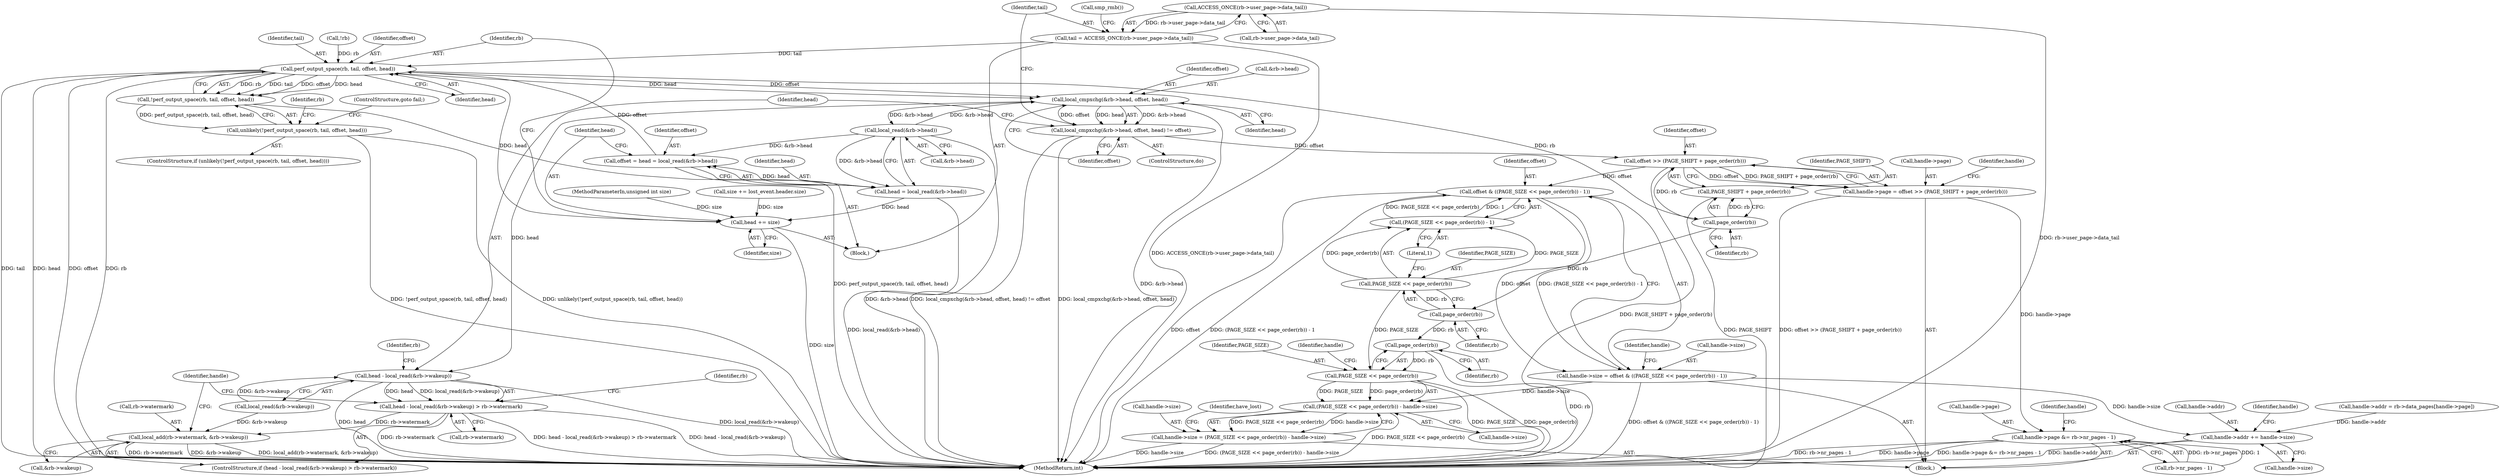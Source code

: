 digraph "0_linux_a8b0ca17b80e92faab46ee7179ba9e99ccb61233_68@pointer" {
"1000201" [label="(Call,ACCESS_ONCE(rb->user_page->data_tail))"];
"1000199" [label="(Call,tail = ACCESS_ONCE(rb->user_page->data_tail))"];
"1000223" [label="(Call,perf_output_space(rb, tail, offset, head))"];
"1000222" [label="(Call,!perf_output_space(rb, tail, offset, head))"];
"1000221" [label="(Call,unlikely(!perf_output_space(rb, tail, offset, head)))"];
"1000230" [label="(Call,local_cmpxchg(&rb->head, offset, head))"];
"1000212" [label="(Call,local_read(&rb->head))"];
"1000208" [label="(Call,offset = head = local_read(&rb->head))"];
"1000210" [label="(Call,head = local_read(&rb->head))"];
"1000217" [label="(Call,head += size)"];
"1000229" [label="(Call,local_cmpxchg(&rb->head, offset, head) != offset)"];
"1000262" [label="(Call,offset >> (PAGE_SHIFT + page_order(rb)))"];
"1000258" [label="(Call,handle->page = offset >> (PAGE_SHIFT + page_order(rb)))"];
"1000268" [label="(Call,handle->page &= rb->nr_pages - 1)"];
"1000281" [label="(Call,offset & ((PAGE_SIZE << page_order(rb)) - 1))"];
"1000277" [label="(Call,handle->size = offset & ((PAGE_SIZE << page_order(rb)) - 1))"];
"1000300" [label="(Call,handle->addr += handle->size)"];
"1000311" [label="(Call,(PAGE_SIZE << page_order(rb)) - handle->size)"];
"1000307" [label="(Call,handle->size = (PAGE_SIZE << page_order(rb)) - handle->size)"];
"1000240" [label="(Call,head - local_read(&rb->wakeup))"];
"1000239" [label="(Call,head - local_read(&rb->wakeup) > rb->watermark)"];
"1000250" [label="(Call,local_add(rb->watermark, &rb->wakeup))"];
"1000266" [label="(Call,page_order(rb))"];
"1000264" [label="(Call,PAGE_SHIFT + page_order(rb))"];
"1000286" [label="(Call,page_order(rb))"];
"1000284" [label="(Call,PAGE_SIZE << page_order(rb))"];
"1000283" [label="(Call,(PAGE_SIZE << page_order(rb)) - 1)"];
"1000312" [label="(Call,PAGE_SIZE << page_order(rb))"];
"1000314" [label="(Call,page_order(rb))"];
"1000281" [label="(Call,offset & ((PAGE_SIZE << page_order(rb)) - 1))"];
"1000222" [label="(Call,!perf_output_space(rb, tail, offset, head))"];
"1000188" [label="(Call,size += lost_event.header.size)"];
"1000312" [label="(Call,PAGE_SIZE << page_order(rb))"];
"1000240" [label="(Call,head - local_read(&rb->wakeup))"];
"1000266" [label="(Call,page_order(rb))"];
"1000262" [label="(Call,offset >> (PAGE_SHIFT + page_order(rb)))"];
"1000219" [label="(Identifier,size)"];
"1000199" [label="(Call,tail = ACCESS_ONCE(rb->user_page->data_tail))"];
"1000291" [label="(Identifier,handle)"];
"1000285" [label="(Identifier,PAGE_SIZE)"];
"1000235" [label="(Identifier,offset)"];
"1000105" [label="(MethodParameterIn,unsigned int size)"];
"1000231" [label="(Call,&rb->head)"];
"1000208" [label="(Call,offset = head = local_read(&rb->head))"];
"1000300" [label="(Call,handle->addr += handle->size)"];
"1000133" [label="(Call,!rb)"];
"1000270" [label="(Identifier,handle)"];
"1000309" [label="(Identifier,handle)"];
"1000202" [label="(Call,rb->user_page->data_tail)"];
"1000227" [label="(Identifier,head)"];
"1000287" [label="(Identifier,rb)"];
"1000311" [label="(Call,(PAGE_SIZE << page_order(rb)) - handle->size)"];
"1000211" [label="(Identifier,head)"];
"1000230" [label="(Call,local_cmpxchg(&rb->head, offset, head))"];
"1000250" [label="(Call,local_add(rb->watermark, &rb->wakeup))"];
"1000304" [label="(Call,handle->size)"];
"1000314" [label="(Call,page_order(rb))"];
"1000258" [label="(Call,handle->page = offset >> (PAGE_SHIFT + page_order(rb)))"];
"1000282" [label="(Identifier,offset)"];
"1000263" [label="(Identifier,offset)"];
"1000241" [label="(Identifier,head)"];
"1000269" [label="(Call,handle->page)"];
"1000239" [label="(Call,head - local_read(&rb->wakeup) > rb->watermark)"];
"1000286" [label="(Call,page_order(rb))"];
"1000200" [label="(Identifier,tail)"];
"1000320" [label="(Identifier,have_lost)"];
"1000316" [label="(Call,handle->size)"];
"1000289" [label="(Call,handle->addr = rb->data_pages[handle->page])"];
"1000223" [label="(Call,perf_output_space(rb, tail, offset, head))"];
"1000217" [label="(Call,head += size)"];
"1000108" [label="(Block,)"];
"1000308" [label="(Call,handle->size)"];
"1000267" [label="(Identifier,rb)"];
"1000288" [label="(Literal,1)"];
"1000317" [label="(Identifier,handle)"];
"1000284" [label="(Call,PAGE_SIZE << page_order(rb))"];
"1000242" [label="(Call,local_read(&rb->wakeup))"];
"1000233" [label="(Identifier,rb)"];
"1000238" [label="(ControlStructure,if (head - local_read(&rb->wakeup) > rb->watermark))"];
"1000248" [label="(Identifier,rb)"];
"1000254" [label="(Call,&rb->wakeup)"];
"1000301" [label="(Call,handle->addr)"];
"1000272" [label="(Call,rb->nr_pages - 1)"];
"1000251" [label="(Call,rb->watermark)"];
"1000226" [label="(Identifier,offset)"];
"1000283" [label="(Call,(PAGE_SIZE << page_order(rb)) - 1)"];
"1000210" [label="(Call,head = local_read(&rb->head))"];
"1000236" [label="(Identifier,head)"];
"1000264" [label="(Call,PAGE_SHIFT + page_order(rb))"];
"1000278" [label="(Call,handle->size)"];
"1000201" [label="(Call,ACCESS_ONCE(rb->user_page->data_tail))"];
"1000268" [label="(Call,handle->page &= rb->nr_pages - 1)"];
"1000307" [label="(Call,handle->size = (PAGE_SIZE << page_order(rb)) - handle->size)"];
"1000265" [label="(Identifier,PAGE_SHIFT)"];
"1000220" [label="(ControlStructure,if (unlikely(!perf_output_space(rb, tail, offset, head))))"];
"1000197" [label="(ControlStructure,do)"];
"1000313" [label="(Identifier,PAGE_SIZE)"];
"1000209" [label="(Identifier,offset)"];
"1000252" [label="(Identifier,rb)"];
"1000212" [label="(Call,local_read(&rb->head))"];
"1000218" [label="(Identifier,head)"];
"1000207" [label="(Call,smp_rmb())"];
"1000221" [label="(Call,unlikely(!perf_output_space(rb, tail, offset, head)))"];
"1000315" [label="(Identifier,rb)"];
"1000229" [label="(Call,local_cmpxchg(&rb->head, offset, head) != offset)"];
"1000228" [label="(ControlStructure,goto fail;)"];
"1000237" [label="(Identifier,offset)"];
"1000225" [label="(Identifier,tail)"];
"1000247" [label="(Call,rb->watermark)"];
"1000259" [label="(Call,handle->page)"];
"1000224" [label="(Identifier,rb)"];
"1000198" [label="(Block,)"];
"1000279" [label="(Identifier,handle)"];
"1000260" [label="(Identifier,handle)"];
"1000213" [label="(Call,&rb->head)"];
"1000376" [label="(MethodReturn,int)"];
"1000277" [label="(Call,handle->size = offset & ((PAGE_SIZE << page_order(rb)) - 1))"];
"1000201" -> "1000199"  [label="AST: "];
"1000201" -> "1000202"  [label="CFG: "];
"1000202" -> "1000201"  [label="AST: "];
"1000199" -> "1000201"  [label="CFG: "];
"1000201" -> "1000376"  [label="DDG: rb->user_page->data_tail"];
"1000201" -> "1000199"  [label="DDG: rb->user_page->data_tail"];
"1000199" -> "1000198"  [label="AST: "];
"1000200" -> "1000199"  [label="AST: "];
"1000207" -> "1000199"  [label="CFG: "];
"1000199" -> "1000376"  [label="DDG: ACCESS_ONCE(rb->user_page->data_tail)"];
"1000199" -> "1000223"  [label="DDG: tail"];
"1000223" -> "1000222"  [label="AST: "];
"1000223" -> "1000227"  [label="CFG: "];
"1000224" -> "1000223"  [label="AST: "];
"1000225" -> "1000223"  [label="AST: "];
"1000226" -> "1000223"  [label="AST: "];
"1000227" -> "1000223"  [label="AST: "];
"1000222" -> "1000223"  [label="CFG: "];
"1000223" -> "1000376"  [label="DDG: tail"];
"1000223" -> "1000376"  [label="DDG: head"];
"1000223" -> "1000376"  [label="DDG: offset"];
"1000223" -> "1000376"  [label="DDG: rb"];
"1000223" -> "1000222"  [label="DDG: rb"];
"1000223" -> "1000222"  [label="DDG: tail"];
"1000223" -> "1000222"  [label="DDG: offset"];
"1000223" -> "1000222"  [label="DDG: head"];
"1000133" -> "1000223"  [label="DDG: rb"];
"1000208" -> "1000223"  [label="DDG: offset"];
"1000217" -> "1000223"  [label="DDG: head"];
"1000223" -> "1000230"  [label="DDG: offset"];
"1000223" -> "1000230"  [label="DDG: head"];
"1000223" -> "1000266"  [label="DDG: rb"];
"1000222" -> "1000221"  [label="AST: "];
"1000221" -> "1000222"  [label="CFG: "];
"1000222" -> "1000376"  [label="DDG: perf_output_space(rb, tail, offset, head)"];
"1000222" -> "1000221"  [label="DDG: perf_output_space(rb, tail, offset, head)"];
"1000221" -> "1000220"  [label="AST: "];
"1000233" -> "1000221"  [label="CFG: "];
"1000228" -> "1000221"  [label="CFG: "];
"1000221" -> "1000376"  [label="DDG: unlikely(!perf_output_space(rb, tail, offset, head))"];
"1000221" -> "1000376"  [label="DDG: !perf_output_space(rb, tail, offset, head)"];
"1000230" -> "1000229"  [label="AST: "];
"1000230" -> "1000236"  [label="CFG: "];
"1000231" -> "1000230"  [label="AST: "];
"1000235" -> "1000230"  [label="AST: "];
"1000236" -> "1000230"  [label="AST: "];
"1000237" -> "1000230"  [label="CFG: "];
"1000230" -> "1000376"  [label="DDG: &rb->head"];
"1000230" -> "1000212"  [label="DDG: &rb->head"];
"1000230" -> "1000229"  [label="DDG: &rb->head"];
"1000230" -> "1000229"  [label="DDG: offset"];
"1000230" -> "1000229"  [label="DDG: head"];
"1000212" -> "1000230"  [label="DDG: &rb->head"];
"1000230" -> "1000240"  [label="DDG: head"];
"1000212" -> "1000210"  [label="AST: "];
"1000212" -> "1000213"  [label="CFG: "];
"1000213" -> "1000212"  [label="AST: "];
"1000210" -> "1000212"  [label="CFG: "];
"1000212" -> "1000376"  [label="DDG: &rb->head"];
"1000212" -> "1000208"  [label="DDG: &rb->head"];
"1000212" -> "1000210"  [label="DDG: &rb->head"];
"1000208" -> "1000198"  [label="AST: "];
"1000208" -> "1000210"  [label="CFG: "];
"1000209" -> "1000208"  [label="AST: "];
"1000210" -> "1000208"  [label="AST: "];
"1000218" -> "1000208"  [label="CFG: "];
"1000210" -> "1000208"  [label="DDG: head"];
"1000211" -> "1000210"  [label="AST: "];
"1000210" -> "1000376"  [label="DDG: local_read(&rb->head)"];
"1000210" -> "1000217"  [label="DDG: head"];
"1000217" -> "1000198"  [label="AST: "];
"1000217" -> "1000219"  [label="CFG: "];
"1000218" -> "1000217"  [label="AST: "];
"1000219" -> "1000217"  [label="AST: "];
"1000224" -> "1000217"  [label="CFG: "];
"1000217" -> "1000376"  [label="DDG: size"];
"1000188" -> "1000217"  [label="DDG: size"];
"1000105" -> "1000217"  [label="DDG: size"];
"1000229" -> "1000197"  [label="AST: "];
"1000229" -> "1000237"  [label="CFG: "];
"1000237" -> "1000229"  [label="AST: "];
"1000200" -> "1000229"  [label="CFG: "];
"1000241" -> "1000229"  [label="CFG: "];
"1000229" -> "1000376"  [label="DDG: local_cmpxchg(&rb->head, offset, head) != offset"];
"1000229" -> "1000376"  [label="DDG: local_cmpxchg(&rb->head, offset, head)"];
"1000229" -> "1000262"  [label="DDG: offset"];
"1000262" -> "1000258"  [label="AST: "];
"1000262" -> "1000264"  [label="CFG: "];
"1000263" -> "1000262"  [label="AST: "];
"1000264" -> "1000262"  [label="AST: "];
"1000258" -> "1000262"  [label="CFG: "];
"1000262" -> "1000376"  [label="DDG: PAGE_SHIFT + page_order(rb)"];
"1000262" -> "1000258"  [label="DDG: offset"];
"1000262" -> "1000258"  [label="DDG: PAGE_SHIFT + page_order(rb)"];
"1000266" -> "1000262"  [label="DDG: rb"];
"1000262" -> "1000281"  [label="DDG: offset"];
"1000258" -> "1000108"  [label="AST: "];
"1000259" -> "1000258"  [label="AST: "];
"1000270" -> "1000258"  [label="CFG: "];
"1000258" -> "1000376"  [label="DDG: offset >> (PAGE_SHIFT + page_order(rb))"];
"1000258" -> "1000268"  [label="DDG: handle->page"];
"1000268" -> "1000108"  [label="AST: "];
"1000268" -> "1000272"  [label="CFG: "];
"1000269" -> "1000268"  [label="AST: "];
"1000272" -> "1000268"  [label="AST: "];
"1000279" -> "1000268"  [label="CFG: "];
"1000268" -> "1000376"  [label="DDG: handle->page"];
"1000268" -> "1000376"  [label="DDG: handle->page &= rb->nr_pages - 1"];
"1000268" -> "1000376"  [label="DDG: rb->nr_pages - 1"];
"1000272" -> "1000268"  [label="DDG: rb->nr_pages"];
"1000272" -> "1000268"  [label="DDG: 1"];
"1000281" -> "1000277"  [label="AST: "];
"1000281" -> "1000283"  [label="CFG: "];
"1000282" -> "1000281"  [label="AST: "];
"1000283" -> "1000281"  [label="AST: "];
"1000277" -> "1000281"  [label="CFG: "];
"1000281" -> "1000376"  [label="DDG: offset"];
"1000281" -> "1000376"  [label="DDG: (PAGE_SIZE << page_order(rb)) - 1"];
"1000281" -> "1000277"  [label="DDG: offset"];
"1000281" -> "1000277"  [label="DDG: (PAGE_SIZE << page_order(rb)) - 1"];
"1000283" -> "1000281"  [label="DDG: PAGE_SIZE << page_order(rb)"];
"1000283" -> "1000281"  [label="DDG: 1"];
"1000277" -> "1000108"  [label="AST: "];
"1000278" -> "1000277"  [label="AST: "];
"1000291" -> "1000277"  [label="CFG: "];
"1000277" -> "1000376"  [label="DDG: offset & ((PAGE_SIZE << page_order(rb)) - 1)"];
"1000277" -> "1000300"  [label="DDG: handle->size"];
"1000277" -> "1000311"  [label="DDG: handle->size"];
"1000300" -> "1000108"  [label="AST: "];
"1000300" -> "1000304"  [label="CFG: "];
"1000301" -> "1000300"  [label="AST: "];
"1000304" -> "1000300"  [label="AST: "];
"1000309" -> "1000300"  [label="CFG: "];
"1000300" -> "1000376"  [label="DDG: handle->addr"];
"1000289" -> "1000300"  [label="DDG: handle->addr"];
"1000311" -> "1000307"  [label="AST: "];
"1000311" -> "1000316"  [label="CFG: "];
"1000312" -> "1000311"  [label="AST: "];
"1000316" -> "1000311"  [label="AST: "];
"1000307" -> "1000311"  [label="CFG: "];
"1000311" -> "1000376"  [label="DDG: PAGE_SIZE << page_order(rb)"];
"1000311" -> "1000307"  [label="DDG: PAGE_SIZE << page_order(rb)"];
"1000311" -> "1000307"  [label="DDG: handle->size"];
"1000312" -> "1000311"  [label="DDG: PAGE_SIZE"];
"1000312" -> "1000311"  [label="DDG: page_order(rb)"];
"1000307" -> "1000108"  [label="AST: "];
"1000308" -> "1000307"  [label="AST: "];
"1000320" -> "1000307"  [label="CFG: "];
"1000307" -> "1000376"  [label="DDG: (PAGE_SIZE << page_order(rb)) - handle->size"];
"1000307" -> "1000376"  [label="DDG: handle->size"];
"1000240" -> "1000239"  [label="AST: "];
"1000240" -> "1000242"  [label="CFG: "];
"1000241" -> "1000240"  [label="AST: "];
"1000242" -> "1000240"  [label="AST: "];
"1000248" -> "1000240"  [label="CFG: "];
"1000240" -> "1000376"  [label="DDG: local_read(&rb->wakeup)"];
"1000240" -> "1000376"  [label="DDG: head"];
"1000240" -> "1000239"  [label="DDG: head"];
"1000240" -> "1000239"  [label="DDG: local_read(&rb->wakeup)"];
"1000242" -> "1000240"  [label="DDG: &rb->wakeup"];
"1000239" -> "1000238"  [label="AST: "];
"1000239" -> "1000247"  [label="CFG: "];
"1000247" -> "1000239"  [label="AST: "];
"1000252" -> "1000239"  [label="CFG: "];
"1000260" -> "1000239"  [label="CFG: "];
"1000239" -> "1000376"  [label="DDG: head - local_read(&rb->wakeup) > rb->watermark"];
"1000239" -> "1000376"  [label="DDG: head - local_read(&rb->wakeup)"];
"1000239" -> "1000376"  [label="DDG: rb->watermark"];
"1000239" -> "1000250"  [label="DDG: rb->watermark"];
"1000250" -> "1000238"  [label="AST: "];
"1000250" -> "1000254"  [label="CFG: "];
"1000251" -> "1000250"  [label="AST: "];
"1000254" -> "1000250"  [label="AST: "];
"1000260" -> "1000250"  [label="CFG: "];
"1000250" -> "1000376"  [label="DDG: rb->watermark"];
"1000250" -> "1000376"  [label="DDG: &rb->wakeup"];
"1000250" -> "1000376"  [label="DDG: local_add(rb->watermark, &rb->wakeup)"];
"1000242" -> "1000250"  [label="DDG: &rb->wakeup"];
"1000266" -> "1000264"  [label="AST: "];
"1000266" -> "1000267"  [label="CFG: "];
"1000267" -> "1000266"  [label="AST: "];
"1000264" -> "1000266"  [label="CFG: "];
"1000266" -> "1000264"  [label="DDG: rb"];
"1000266" -> "1000286"  [label="DDG: rb"];
"1000265" -> "1000264"  [label="AST: "];
"1000264" -> "1000376"  [label="DDG: PAGE_SHIFT"];
"1000286" -> "1000284"  [label="AST: "];
"1000286" -> "1000287"  [label="CFG: "];
"1000287" -> "1000286"  [label="AST: "];
"1000284" -> "1000286"  [label="CFG: "];
"1000286" -> "1000284"  [label="DDG: rb"];
"1000286" -> "1000314"  [label="DDG: rb"];
"1000284" -> "1000283"  [label="AST: "];
"1000285" -> "1000284"  [label="AST: "];
"1000288" -> "1000284"  [label="CFG: "];
"1000284" -> "1000283"  [label="DDG: PAGE_SIZE"];
"1000284" -> "1000283"  [label="DDG: page_order(rb)"];
"1000284" -> "1000312"  [label="DDG: PAGE_SIZE"];
"1000283" -> "1000288"  [label="CFG: "];
"1000288" -> "1000283"  [label="AST: "];
"1000312" -> "1000314"  [label="CFG: "];
"1000313" -> "1000312"  [label="AST: "];
"1000314" -> "1000312"  [label="AST: "];
"1000317" -> "1000312"  [label="CFG: "];
"1000312" -> "1000376"  [label="DDG: PAGE_SIZE"];
"1000312" -> "1000376"  [label="DDG: page_order(rb)"];
"1000314" -> "1000312"  [label="DDG: rb"];
"1000314" -> "1000315"  [label="CFG: "];
"1000315" -> "1000314"  [label="AST: "];
"1000314" -> "1000376"  [label="DDG: rb"];
}
